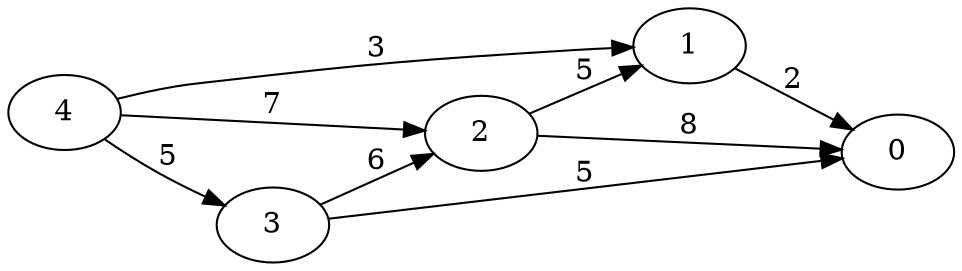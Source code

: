 digraph G {
ranksep = "equally";
rankdir = LR;
{rank = same; 0; };
{rank = same; 1; };
{rank = same; };
{rank = same; 2; };
{rank = same; };
{rank = same; 3; };
{rank = same; };
{rank = same; 4; };
{rank = same; };
0
1->0[label="2"];
2->0[label="8"];
2->1[label="5"];
3->0[label="5"];
3->2[label="6"];
4->3[label="5"];
4->2[label="7"];
4->1[label="3"];
}
